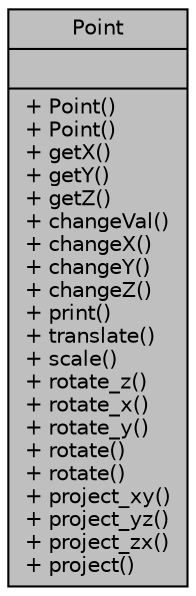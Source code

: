 digraph "Point"
{
  bgcolor="transparent";
  edge [fontname="Helvetica",fontsize="10",labelfontname="Helvetica",labelfontsize="10"];
  node [fontname="Helvetica",fontsize="10",shape=record];
  Node1 [label="{Point\n||+ Point()\l+ Point()\l+ getX()\l+ getY()\l+ getZ()\l+ changeVal()\l+ changeX()\l+ changeY()\l+ changeZ()\l+ print()\l+ translate()\l+ scale()\l+ rotate_z()\l+ rotate_x()\l+ rotate_y()\l+ rotate()\l+ rotate()\l+ project_xy()\l+ project_yz()\l+ project_zx()\l+ project()\l}",height=0.2,width=0.4,color="black", fillcolor="grey75", style="filled", fontcolor="black"];
}
